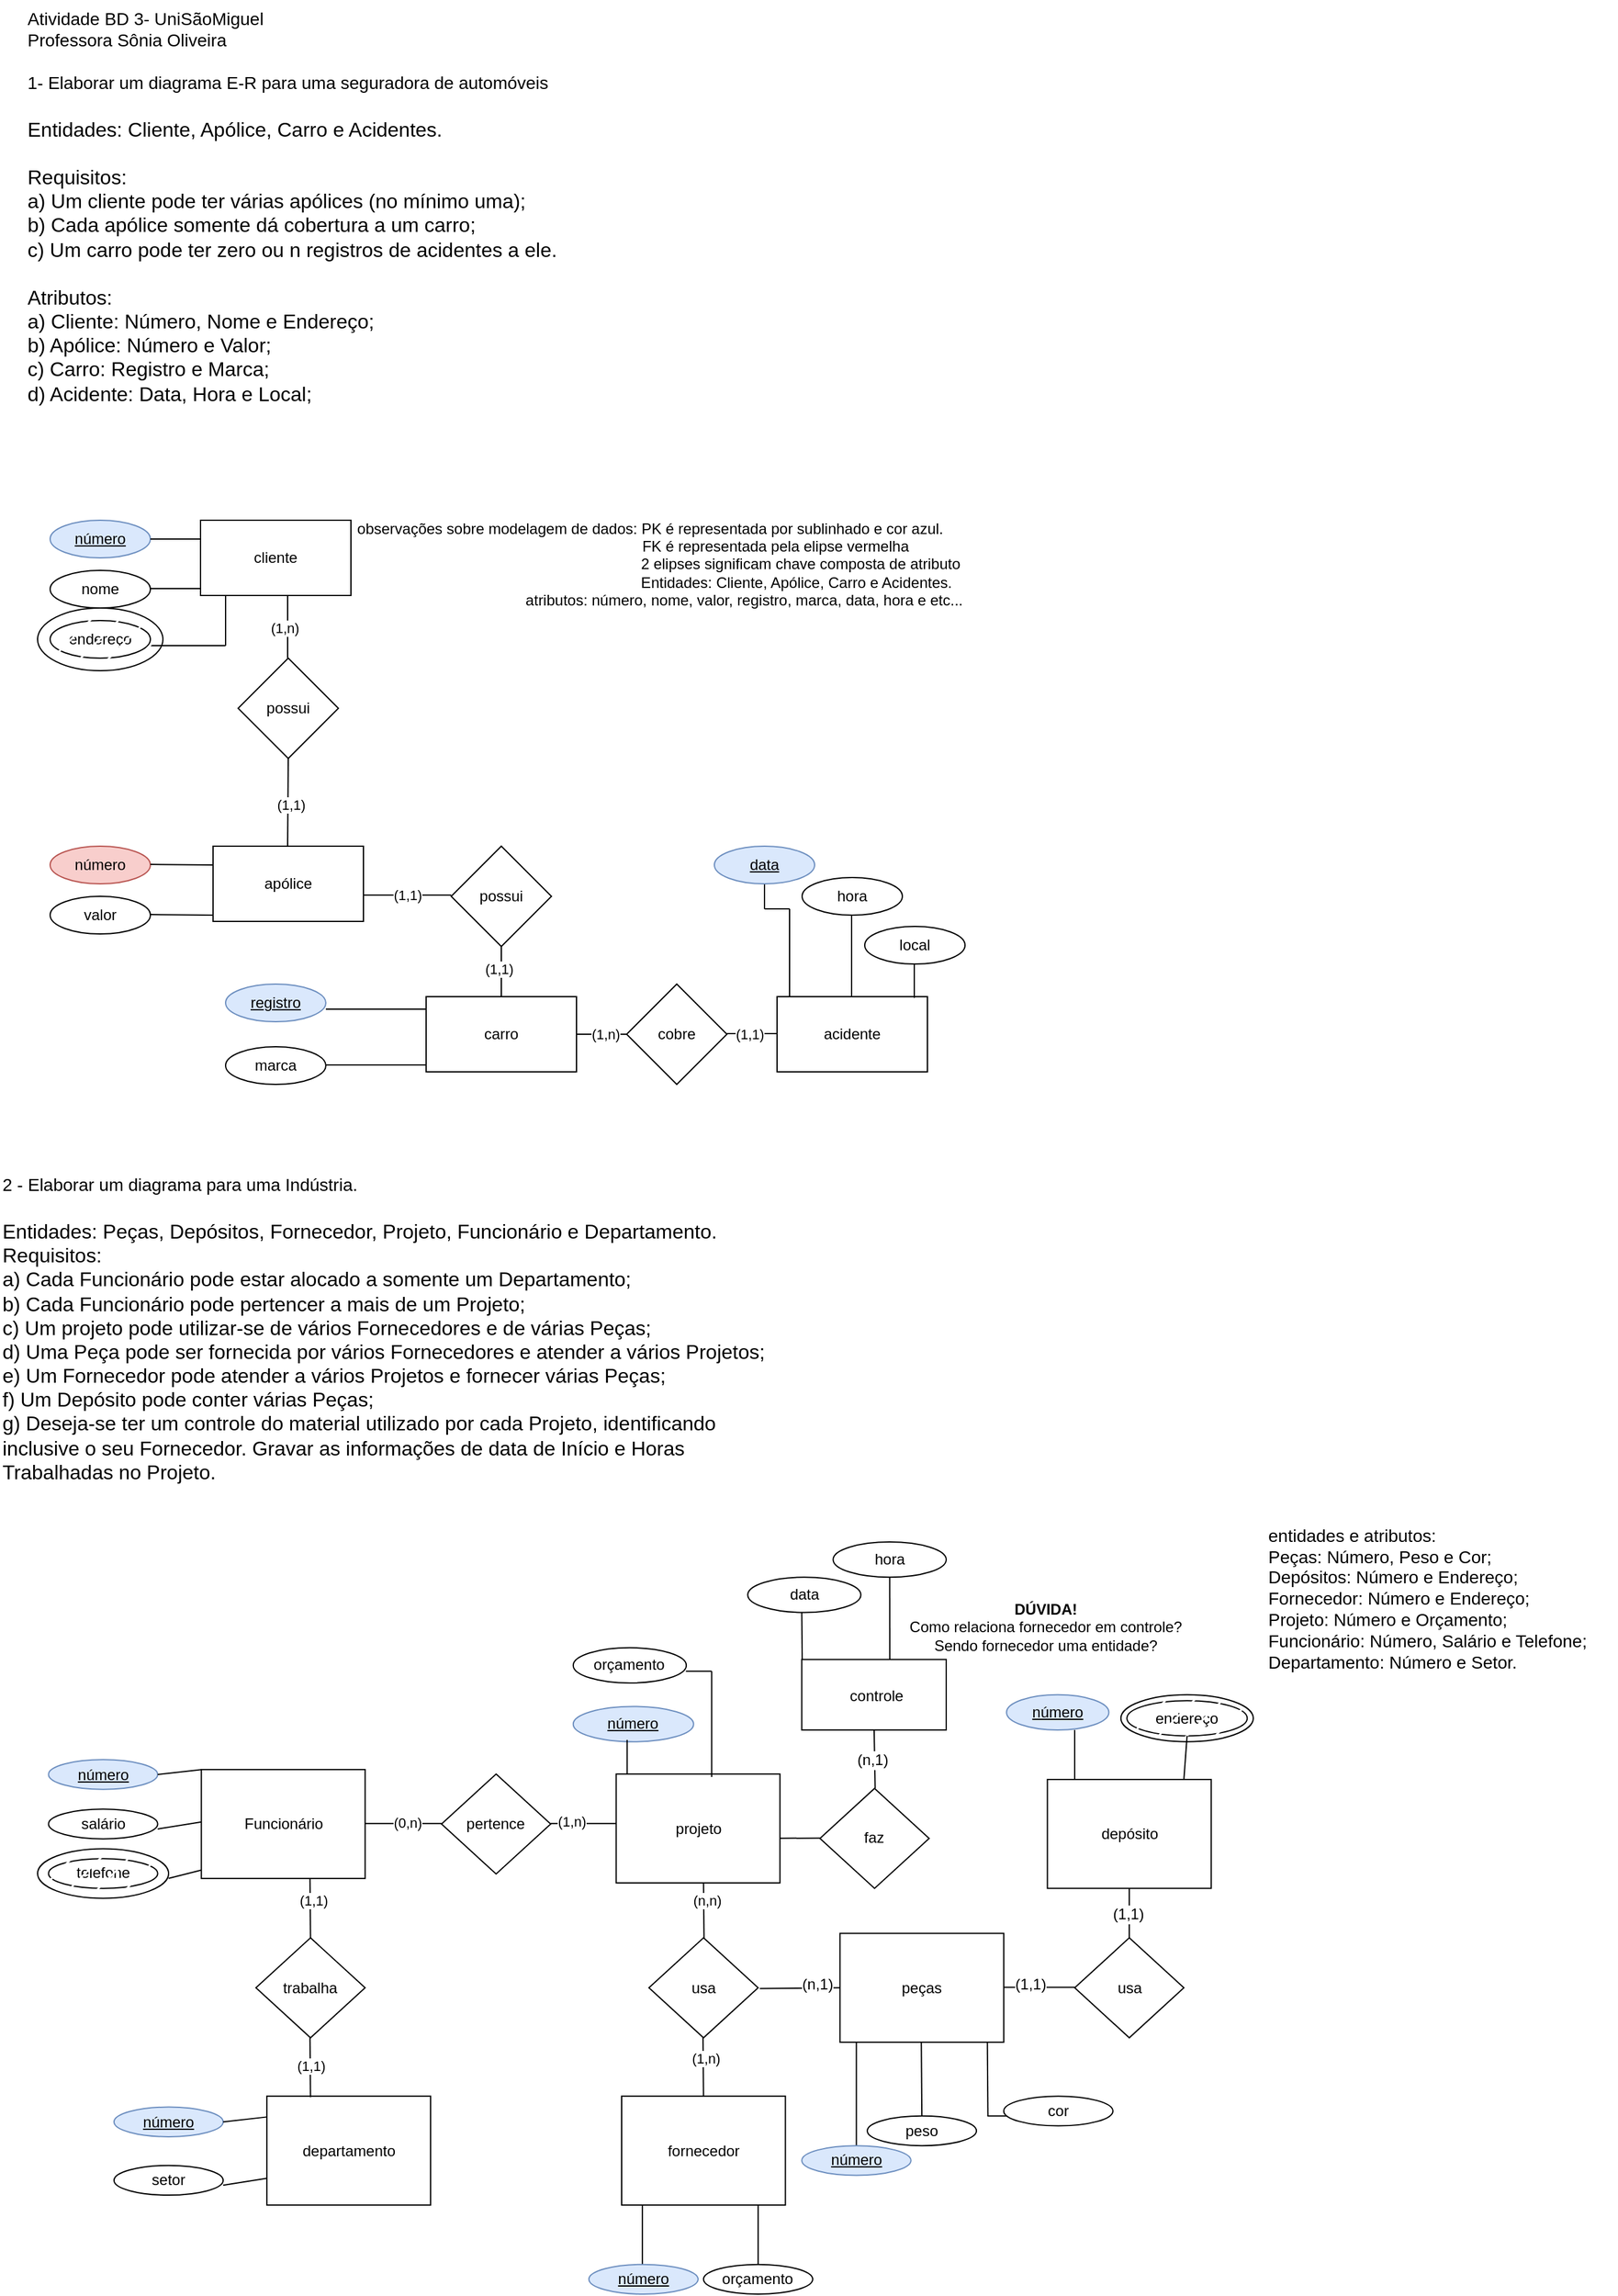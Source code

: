 <mxfile version="21.6.8" type="github">
  <diagram name="Página-1" id="PoFF8F3EbRDm4t548dB7">
    <mxGraphModel dx="2789" dy="1753" grid="1" gridSize="10" guides="1" tooltips="1" connect="1" arrows="1" fold="1" page="1" pageScale="1" pageWidth="1169" pageHeight="827" math="0" shadow="0">
      <root>
        <mxCell id="0" />
        <mxCell id="1" parent="0" />
        <mxCell id="JeJ_NOJ5juSKPU0iS3CP-125" value="" style="group" vertex="1" connectable="0" parent="1">
          <mxGeometry x="-1100" y="-760" width="775" height="865" as="geometry" />
        </mxCell>
        <mxCell id="JeJ_NOJ5juSKPU0iS3CP-126" value="" style="group" vertex="1" connectable="0" parent="JeJ_NOJ5juSKPU0iS3CP-125">
          <mxGeometry x="10" y="365" width="765" height="500" as="geometry" />
        </mxCell>
        <mxCell id="JeJ_NOJ5juSKPU0iS3CP-127" value="" style="group" vertex="1" connectable="0" parent="JeJ_NOJ5juSKPU0iS3CP-126">
          <mxGeometry y="40" width="750" height="460" as="geometry" />
        </mxCell>
        <mxCell id="JeJ_NOJ5juSKPU0iS3CP-128" value="cliente&lt;br&gt;" style="rounded=0;whiteSpace=wrap;html=1;" vertex="1" parent="JeJ_NOJ5juSKPU0iS3CP-127">
          <mxGeometry x="130" y="10" width="120" height="60" as="geometry" />
        </mxCell>
        <mxCell id="JeJ_NOJ5juSKPU0iS3CP-129" value="&lt;u&gt;número&lt;/u&gt;" style="ellipse;whiteSpace=wrap;html=1;fillColor=#dae8fc;strokeColor=#6c8ebf;" vertex="1" parent="JeJ_NOJ5juSKPU0iS3CP-127">
          <mxGeometry x="10" y="10" width="80" height="30" as="geometry" />
        </mxCell>
        <mxCell id="JeJ_NOJ5juSKPU0iS3CP-130" value="" style="endArrow=none;html=1;rounded=0;entryX=0;entryY=0.25;entryDx=0;entryDy=0;" edge="1" parent="JeJ_NOJ5juSKPU0iS3CP-127" target="JeJ_NOJ5juSKPU0iS3CP-128">
          <mxGeometry width="50" height="50" relative="1" as="geometry">
            <mxPoint x="100" y="25" as="sourcePoint" />
            <mxPoint x="140" y="24.5" as="targetPoint" />
            <Array as="points">
              <mxPoint x="90" y="25" />
              <mxPoint x="100" y="25" />
            </Array>
          </mxGeometry>
        </mxCell>
        <mxCell id="JeJ_NOJ5juSKPU0iS3CP-131" value="nome" style="ellipse;whiteSpace=wrap;html=1;" vertex="1" parent="JeJ_NOJ5juSKPU0iS3CP-127">
          <mxGeometry x="10" y="50" width="80" height="30" as="geometry" />
        </mxCell>
        <mxCell id="JeJ_NOJ5juSKPU0iS3CP-132" value="" style="endArrow=none;html=1;rounded=0;entryX=0;entryY=0.25;entryDx=0;entryDy=0;" edge="1" parent="JeJ_NOJ5juSKPU0iS3CP-127">
          <mxGeometry width="50" height="50" relative="1" as="geometry">
            <mxPoint x="100" y="64.5" as="sourcePoint" />
            <mxPoint x="130" y="64.5" as="targetPoint" />
            <Array as="points">
              <mxPoint x="90" y="64.5" />
              <mxPoint x="100" y="64.5" />
            </Array>
          </mxGeometry>
        </mxCell>
        <mxCell id="JeJ_NOJ5juSKPU0iS3CP-133" value="endereço" style="ellipse;whiteSpace=wrap;html=1;" vertex="1" parent="JeJ_NOJ5juSKPU0iS3CP-127">
          <mxGeometry x="10" y="90" width="80" height="30" as="geometry" />
        </mxCell>
        <mxCell id="JeJ_NOJ5juSKPU0iS3CP-134" value="" style="endArrow=none;html=1;rounded=0;" edge="1" parent="JeJ_NOJ5juSKPU0iS3CP-127">
          <mxGeometry width="50" height="50" relative="1" as="geometry">
            <mxPoint x="90" y="110" as="sourcePoint" />
            <mxPoint x="150" y="110" as="targetPoint" />
          </mxGeometry>
        </mxCell>
        <mxCell id="JeJ_NOJ5juSKPU0iS3CP-135" value="" style="endArrow=none;html=1;rounded=0;" edge="1" parent="JeJ_NOJ5juSKPU0iS3CP-127">
          <mxGeometry width="50" height="50" relative="1" as="geometry">
            <mxPoint x="150" y="110" as="sourcePoint" />
            <mxPoint x="150" y="70" as="targetPoint" />
          </mxGeometry>
        </mxCell>
        <mxCell id="JeJ_NOJ5juSKPU0iS3CP-136" value="" style="ellipse;whiteSpace=wrap;html=1;fillStyle=hatch;" vertex="1" parent="JeJ_NOJ5juSKPU0iS3CP-127">
          <mxGeometry y="80" width="100" height="50" as="geometry" />
        </mxCell>
        <mxCell id="JeJ_NOJ5juSKPU0iS3CP-137" value="possui" style="rhombus;whiteSpace=wrap;html=1;" vertex="1" parent="JeJ_NOJ5juSKPU0iS3CP-127">
          <mxGeometry x="160" y="120" width="80" height="80" as="geometry" />
        </mxCell>
        <mxCell id="JeJ_NOJ5juSKPU0iS3CP-138" value="" style="endArrow=none;html=1;rounded=0;" edge="1" parent="JeJ_NOJ5juSKPU0iS3CP-127">
          <mxGeometry width="50" height="50" relative="1" as="geometry">
            <mxPoint x="199.5" y="120" as="sourcePoint" />
            <mxPoint x="199.5" y="70" as="targetPoint" />
          </mxGeometry>
        </mxCell>
        <mxCell id="JeJ_NOJ5juSKPU0iS3CP-139" value="(1,n)" style="edgeLabel;html=1;align=center;verticalAlign=middle;resizable=0;points=[];" connectable="0" vertex="1" parent="JeJ_NOJ5juSKPU0iS3CP-138">
          <mxGeometry x="-0.03" y="3" relative="1" as="geometry">
            <mxPoint as="offset" />
          </mxGeometry>
        </mxCell>
        <mxCell id="JeJ_NOJ5juSKPU0iS3CP-140" value="apólice" style="rounded=0;whiteSpace=wrap;html=1;" vertex="1" parent="JeJ_NOJ5juSKPU0iS3CP-127">
          <mxGeometry x="140" y="270" width="120" height="60" as="geometry" />
        </mxCell>
        <mxCell id="JeJ_NOJ5juSKPU0iS3CP-141" value="" style="endArrow=none;html=1;rounded=0;entryX=0.5;entryY=1;entryDx=0;entryDy=0;" edge="1" parent="JeJ_NOJ5juSKPU0iS3CP-127" target="JeJ_NOJ5juSKPU0iS3CP-137">
          <mxGeometry width="50" height="50" relative="1" as="geometry">
            <mxPoint x="199.5" y="270" as="sourcePoint" />
            <mxPoint x="200" y="220" as="targetPoint" />
          </mxGeometry>
        </mxCell>
        <mxCell id="JeJ_NOJ5juSKPU0iS3CP-142" value="(1,1)" style="edgeLabel;html=1;align=center;verticalAlign=middle;resizable=0;points=[];" connectable="0" vertex="1" parent="JeJ_NOJ5juSKPU0iS3CP-141">
          <mxGeometry x="-0.05" y="-2" relative="1" as="geometry">
            <mxPoint as="offset" />
          </mxGeometry>
        </mxCell>
        <mxCell id="JeJ_NOJ5juSKPU0iS3CP-143" value="número" style="ellipse;whiteSpace=wrap;html=1;fillColor=#f8cecc;strokeColor=#b85450;" vertex="1" parent="JeJ_NOJ5juSKPU0iS3CP-127">
          <mxGeometry x="10" y="270" width="80" height="30" as="geometry" />
        </mxCell>
        <mxCell id="JeJ_NOJ5juSKPU0iS3CP-144" value="" style="endArrow=none;html=1;rounded=0;entryX=0;entryY=0.25;entryDx=0;entryDy=0;" edge="1" parent="JeJ_NOJ5juSKPU0iS3CP-127" target="JeJ_NOJ5juSKPU0iS3CP-140">
          <mxGeometry width="50" height="50" relative="1" as="geometry">
            <mxPoint x="90" y="284.5" as="sourcePoint" />
            <mxPoint x="150" y="284.5" as="targetPoint" />
          </mxGeometry>
        </mxCell>
        <mxCell id="JeJ_NOJ5juSKPU0iS3CP-145" value="valor" style="ellipse;whiteSpace=wrap;html=1;" vertex="1" parent="JeJ_NOJ5juSKPU0iS3CP-127">
          <mxGeometry x="10" y="310" width="80" height="30" as="geometry" />
        </mxCell>
        <mxCell id="JeJ_NOJ5juSKPU0iS3CP-146" value="" style="endArrow=none;html=1;rounded=0;entryX=0;entryY=0.25;entryDx=0;entryDy=0;" edge="1" parent="JeJ_NOJ5juSKPU0iS3CP-127">
          <mxGeometry width="50" height="50" relative="1" as="geometry">
            <mxPoint x="90" y="324.5" as="sourcePoint" />
            <mxPoint x="140" y="325" as="targetPoint" />
          </mxGeometry>
        </mxCell>
        <mxCell id="JeJ_NOJ5juSKPU0iS3CP-147" value="possui" style="rhombus;whiteSpace=wrap;html=1;" vertex="1" parent="JeJ_NOJ5juSKPU0iS3CP-127">
          <mxGeometry x="330" y="270" width="80" height="80" as="geometry" />
        </mxCell>
        <mxCell id="JeJ_NOJ5juSKPU0iS3CP-148" value="(1,1)" style="endArrow=none;html=1;rounded=0;" edge="1" parent="JeJ_NOJ5juSKPU0iS3CP-127">
          <mxGeometry width="50" height="50" relative="1" as="geometry">
            <mxPoint x="260" y="309" as="sourcePoint" />
            <mxPoint x="330" y="309" as="targetPoint" />
          </mxGeometry>
        </mxCell>
        <mxCell id="JeJ_NOJ5juSKPU0iS3CP-149" value="" style="endArrow=none;html=1;rounded=0;" edge="1" parent="JeJ_NOJ5juSKPU0iS3CP-127">
          <mxGeometry width="50" height="50" relative="1" as="geometry">
            <mxPoint x="370" y="390" as="sourcePoint" />
            <mxPoint x="370" y="350" as="targetPoint" />
          </mxGeometry>
        </mxCell>
        <mxCell id="JeJ_NOJ5juSKPU0iS3CP-150" value="(1,1)" style="edgeLabel;html=1;align=center;verticalAlign=middle;resizable=0;points=[];" connectable="0" vertex="1" parent="JeJ_NOJ5juSKPU0iS3CP-149">
          <mxGeometry x="0.112" y="2" relative="1" as="geometry">
            <mxPoint as="offset" />
          </mxGeometry>
        </mxCell>
        <mxCell id="JeJ_NOJ5juSKPU0iS3CP-151" value="carro" style="rounded=0;whiteSpace=wrap;html=1;" vertex="1" parent="JeJ_NOJ5juSKPU0iS3CP-127">
          <mxGeometry x="310" y="390" width="120" height="60" as="geometry" />
        </mxCell>
        <mxCell id="JeJ_NOJ5juSKPU0iS3CP-152" value="" style="endArrow=none;html=1;rounded=0;" edge="1" parent="JeJ_NOJ5juSKPU0iS3CP-127">
          <mxGeometry width="50" height="50" relative="1" as="geometry">
            <mxPoint x="310" y="400" as="sourcePoint" />
            <mxPoint x="230" y="400" as="targetPoint" />
          </mxGeometry>
        </mxCell>
        <mxCell id="JeJ_NOJ5juSKPU0iS3CP-153" value="&lt;u&gt;registro&lt;/u&gt;" style="ellipse;whiteSpace=wrap;html=1;fillColor=#dae8fc;strokeColor=#6c8ebf;" vertex="1" parent="JeJ_NOJ5juSKPU0iS3CP-127">
          <mxGeometry x="150" y="380" width="80" height="30" as="geometry" />
        </mxCell>
        <mxCell id="JeJ_NOJ5juSKPU0iS3CP-154" value="marca" style="ellipse;whiteSpace=wrap;html=1;" vertex="1" parent="JeJ_NOJ5juSKPU0iS3CP-127">
          <mxGeometry x="150" y="430" width="80" height="30" as="geometry" />
        </mxCell>
        <mxCell id="JeJ_NOJ5juSKPU0iS3CP-155" value="" style="endArrow=none;html=1;rounded=0;" edge="1" parent="JeJ_NOJ5juSKPU0iS3CP-127">
          <mxGeometry width="50" height="50" relative="1" as="geometry">
            <mxPoint x="310" y="444.5" as="sourcePoint" />
            <mxPoint x="230" y="444.5" as="targetPoint" />
          </mxGeometry>
        </mxCell>
        <mxCell id="JeJ_NOJ5juSKPU0iS3CP-156" value="cobre" style="rhombus;whiteSpace=wrap;html=1;" vertex="1" parent="JeJ_NOJ5juSKPU0iS3CP-127">
          <mxGeometry x="470" y="380" width="80" height="80" as="geometry" />
        </mxCell>
        <mxCell id="JeJ_NOJ5juSKPU0iS3CP-157" value="" style="endArrow=none;html=1;rounded=0;exitX=1;exitY=0.5;exitDx=0;exitDy=0;" edge="1" parent="JeJ_NOJ5juSKPU0iS3CP-127" source="JeJ_NOJ5juSKPU0iS3CP-151">
          <mxGeometry width="50" height="50" relative="1" as="geometry">
            <mxPoint x="460" y="440" as="sourcePoint" />
            <mxPoint x="470" y="420" as="targetPoint" />
          </mxGeometry>
        </mxCell>
        <mxCell id="JeJ_NOJ5juSKPU0iS3CP-158" value="(1,n)" style="edgeLabel;html=1;align=center;verticalAlign=middle;resizable=0;points=[];" connectable="0" vertex="1" parent="JeJ_NOJ5juSKPU0iS3CP-157">
          <mxGeometry x="0.113" relative="1" as="geometry">
            <mxPoint as="offset" />
          </mxGeometry>
        </mxCell>
        <mxCell id="JeJ_NOJ5juSKPU0iS3CP-159" value="acidente" style="rounded=0;whiteSpace=wrap;html=1;" vertex="1" parent="JeJ_NOJ5juSKPU0iS3CP-127">
          <mxGeometry x="590" y="390" width="120" height="60" as="geometry" />
        </mxCell>
        <mxCell id="JeJ_NOJ5juSKPU0iS3CP-160" value="" style="endArrow=none;html=1;rounded=0;exitX=1;exitY=0.5;exitDx=0;exitDy=0;" edge="1" parent="JeJ_NOJ5juSKPU0iS3CP-127">
          <mxGeometry width="50" height="50" relative="1" as="geometry">
            <mxPoint x="550" y="419.5" as="sourcePoint" />
            <mxPoint x="590" y="419.5" as="targetPoint" />
          </mxGeometry>
        </mxCell>
        <mxCell id="JeJ_NOJ5juSKPU0iS3CP-161" value="(1,1)" style="edgeLabel;html=1;align=center;verticalAlign=middle;resizable=0;points=[];" connectable="0" vertex="1" parent="JeJ_NOJ5juSKPU0iS3CP-160">
          <mxGeometry x="-0.137" relative="1" as="geometry">
            <mxPoint as="offset" />
          </mxGeometry>
        </mxCell>
        <mxCell id="JeJ_NOJ5juSKPU0iS3CP-162" value="" style="endArrow=none;html=1;rounded=0;exitX=1;exitY=0.5;exitDx=0;exitDy=0;" edge="1" parent="JeJ_NOJ5juSKPU0iS3CP-127">
          <mxGeometry width="50" height="50" relative="1" as="geometry">
            <mxPoint x="600" y="390" as="sourcePoint" />
            <mxPoint x="600" y="320" as="targetPoint" />
          </mxGeometry>
        </mxCell>
        <mxCell id="JeJ_NOJ5juSKPU0iS3CP-163" value="" style="endArrow=none;html=1;rounded=0;exitX=1;exitY=0.5;exitDx=0;exitDy=0;" edge="1" parent="JeJ_NOJ5juSKPU0iS3CP-127">
          <mxGeometry width="50" height="50" relative="1" as="geometry">
            <mxPoint x="600" y="320" as="sourcePoint" />
            <mxPoint x="580" y="320" as="targetPoint" />
          </mxGeometry>
        </mxCell>
        <mxCell id="JeJ_NOJ5juSKPU0iS3CP-164" value="" style="endArrow=none;html=1;rounded=0;exitX=1;exitY=0.5;exitDx=0;exitDy=0;" edge="1" parent="JeJ_NOJ5juSKPU0iS3CP-127">
          <mxGeometry width="50" height="50" relative="1" as="geometry">
            <mxPoint x="580" y="320" as="sourcePoint" />
            <mxPoint x="580" y="300" as="targetPoint" />
          </mxGeometry>
        </mxCell>
        <mxCell id="JeJ_NOJ5juSKPU0iS3CP-165" value="&lt;u&gt;data&lt;/u&gt;" style="ellipse;whiteSpace=wrap;html=1;fillColor=#dae8fc;strokeColor=#6c8ebf;" vertex="1" parent="JeJ_NOJ5juSKPU0iS3CP-127">
          <mxGeometry x="540" y="270" width="80" height="30" as="geometry" />
        </mxCell>
        <mxCell id="JeJ_NOJ5juSKPU0iS3CP-166" value="" style="endArrow=none;html=1;rounded=0;exitX=1;exitY=0.5;exitDx=0;exitDy=0;" edge="1" parent="JeJ_NOJ5juSKPU0iS3CP-127">
          <mxGeometry width="50" height="50" relative="1" as="geometry">
            <mxPoint x="649.5" y="390" as="sourcePoint" />
            <mxPoint x="649.5" y="320" as="targetPoint" />
          </mxGeometry>
        </mxCell>
        <mxCell id="JeJ_NOJ5juSKPU0iS3CP-167" value="hora&lt;br&gt;" style="ellipse;whiteSpace=wrap;html=1;" vertex="1" parent="JeJ_NOJ5juSKPU0iS3CP-127">
          <mxGeometry x="610" y="295" width="80" height="30" as="geometry" />
        </mxCell>
        <mxCell id="JeJ_NOJ5juSKPU0iS3CP-168" value="" style="endArrow=none;html=1;rounded=0;" edge="1" parent="JeJ_NOJ5juSKPU0iS3CP-127">
          <mxGeometry width="50" height="50" relative="1" as="geometry">
            <mxPoint x="699.5" y="391" as="sourcePoint" />
            <mxPoint x="699.5" y="364" as="targetPoint" />
          </mxGeometry>
        </mxCell>
        <mxCell id="JeJ_NOJ5juSKPU0iS3CP-169" value="local&lt;br&gt;" style="ellipse;whiteSpace=wrap;html=1;" vertex="1" parent="JeJ_NOJ5juSKPU0iS3CP-127">
          <mxGeometry x="660" y="334" width="80" height="30" as="geometry" />
        </mxCell>
        <mxCell id="JeJ_NOJ5juSKPU0iS3CP-170" value="observações sobre modelagem de dados: PK é representada por sublinhado e cor azul.&amp;nbsp;&lt;br&gt;&amp;nbsp; &amp;nbsp; &amp;nbsp; &amp;nbsp; &amp;nbsp; &amp;nbsp; &amp;nbsp; &amp;nbsp; &amp;nbsp; &amp;nbsp; &amp;nbsp; &amp;nbsp; &amp;nbsp; &amp;nbsp; &amp;nbsp; &amp;nbsp; &amp;nbsp; &amp;nbsp; &amp;nbsp; &amp;nbsp; &amp;nbsp; &amp;nbsp; &amp;nbsp; &amp;nbsp; &amp;nbsp; &amp;nbsp; &amp;nbsp; &amp;nbsp; &amp;nbsp; &amp;nbsp;FK é representada pela elipse vermelha&lt;br&gt;&amp;nbsp; &amp;nbsp; &amp;nbsp; &amp;nbsp; &amp;nbsp; &amp;nbsp; &amp;nbsp; &amp;nbsp; &amp;nbsp; &amp;nbsp; &amp;nbsp; &amp;nbsp; &amp;nbsp; &amp;nbsp; &amp;nbsp; &amp;nbsp; &amp;nbsp; &amp;nbsp; &amp;nbsp; &amp;nbsp; &amp;nbsp; &amp;nbsp; &amp;nbsp; &amp;nbsp; &amp;nbsp; &amp;nbsp; &amp;nbsp; &amp;nbsp; &amp;nbsp; &amp;nbsp; &amp;nbsp; &amp;nbsp; &amp;nbsp; &amp;nbsp; &amp;nbsp; &amp;nbsp;2 elipses significam chave composta de atributo&lt;br&gt;&amp;nbsp; &amp;nbsp; &amp;nbsp; &amp;nbsp; &amp;nbsp; &amp;nbsp; &amp;nbsp; &amp;nbsp; &amp;nbsp; &amp;nbsp; &amp;nbsp; &amp;nbsp; &amp;nbsp; &amp;nbsp; &amp;nbsp; &amp;nbsp; &amp;nbsp; &amp;nbsp; &amp;nbsp; &amp;nbsp; &amp;nbsp; &amp;nbsp; &amp;nbsp; &amp;nbsp; &amp;nbsp; &amp;nbsp; &amp;nbsp; &amp;nbsp; &amp;nbsp; &amp;nbsp; &amp;nbsp; &amp;nbsp; &amp;nbsp; &amp;nbsp; &amp;nbsp;Entidades: Cliente, Apólice, Carro e Acidentes.&lt;br&gt;&amp;nbsp; &amp;nbsp; &amp;nbsp; &amp;nbsp; &amp;nbsp; &amp;nbsp; &amp;nbsp; &amp;nbsp; &amp;nbsp; &amp;nbsp; &amp;nbsp; &amp;nbsp; &amp;nbsp; &amp;nbsp; &amp;nbsp; &amp;nbsp; &amp;nbsp; &amp;nbsp; &amp;nbsp; &amp;nbsp; &amp;nbsp; &amp;nbsp; atributos: número, nome, valor, registro, marca, data, hora e etc..." style="text;html=1;align=center;verticalAlign=middle;resizable=0;points=[];autosize=1;strokeColor=none;fillColor=none;" vertex="1" parent="JeJ_NOJ5juSKPU0iS3CP-127">
          <mxGeometry x="230" width="520" height="90" as="geometry" />
        </mxCell>
        <mxCell id="JeJ_NOJ5juSKPU0iS3CP-171" value="&lt;div&gt;&lt;font style=&quot;font-size: 14px;&quot;&gt;Atividade BD 3- UniSãoMiguel&amp;nbsp;&lt;br&gt;Professora Sônia Oliveira&lt;br&gt;&lt;br&gt;1- Elaborar um diagrama E-R para uma seguradora de automóveis&lt;/font&gt;&lt;/div&gt;&lt;div&gt;&lt;font size=&quot;3&quot;&gt;&lt;br&gt;&lt;/font&gt;&lt;/div&gt;&lt;div&gt;&lt;font size=&quot;3&quot;&gt;Entidades: Cliente, Apólice, Carro e Acidentes.&lt;/font&gt;&lt;/div&gt;&lt;div&gt;&lt;font size=&quot;3&quot;&gt;&lt;br&gt;&lt;/font&gt;&lt;/div&gt;&lt;div&gt;&lt;font size=&quot;3&quot;&gt;Requisitos:&lt;/font&gt;&lt;/div&gt;&lt;div&gt;&lt;font size=&quot;3&quot;&gt;a) Um cliente pode ter várias apólices (no mínimo uma);&lt;/font&gt;&lt;/div&gt;&lt;div&gt;&lt;font size=&quot;3&quot;&gt;b) Cada apólice somente dá cobertura a um carro;&lt;/font&gt;&lt;/div&gt;&lt;div&gt;&lt;font size=&quot;3&quot;&gt;c) Um carro pode ter zero ou n registros de acidentes a ele.&lt;/font&gt;&lt;/div&gt;&lt;div&gt;&lt;font size=&quot;3&quot;&gt;&lt;br&gt;&lt;/font&gt;&lt;/div&gt;&lt;div&gt;&lt;font size=&quot;3&quot;&gt;Atributos:&lt;/font&gt;&lt;/div&gt;&lt;div&gt;&lt;font size=&quot;3&quot;&gt;a) Cliente: Número, Nome e Endereço;&lt;/font&gt;&lt;/div&gt;&lt;div&gt;&lt;font size=&quot;3&quot;&gt;b) Apólice: Número e Valor;&lt;/font&gt;&lt;/div&gt;&lt;div&gt;&lt;font size=&quot;3&quot;&gt;c) Carro: Registro e Marca;&lt;/font&gt;&lt;/div&gt;&lt;div&gt;&lt;font size=&quot;3&quot;&gt;d) Acidente: Data, Hora e Local;&lt;/font&gt;&lt;/div&gt;" style="text;html=1;align=left;verticalAlign=middle;resizable=0;points=[];autosize=1;strokeColor=none;fillColor=none;" vertex="1" parent="JeJ_NOJ5juSKPU0iS3CP-125">
          <mxGeometry width="450" height="330" as="geometry" />
        </mxCell>
        <mxCell id="JeJ_NOJ5juSKPU0iS3CP-294" value="" style="group" vertex="1" connectable="0" parent="1">
          <mxGeometry x="-1120" y="170" width="1290" height="900" as="geometry" />
        </mxCell>
        <mxCell id="JeJ_NOJ5juSKPU0iS3CP-295" value="&lt;font style=&quot;font-size: 14px;&quot;&gt;entidades e atributos:&amp;nbsp;&lt;br&gt;Peças: Número, Peso e Cor; &lt;br&gt;Depósitos: Número e Endereço;&lt;br&gt;Fornecedor: Número e Endereço;&lt;br&gt;Projeto: Número e Orçamento;&lt;br&gt;Funcionário:&amp;nbsp;Número, Salário e Telefone;&lt;br&gt;Departamento: Número e Setor.&amp;nbsp;&lt;/font&gt;" style="text;html=1;align=left;verticalAlign=middle;resizable=0;points=[];autosize=1;strokeColor=none;fillColor=none;" vertex="1" parent="JeJ_NOJ5juSKPU0iS3CP-294">
          <mxGeometry x="1010" y="280" width="280" height="130" as="geometry" />
        </mxCell>
        <mxCell id="JeJ_NOJ5juSKPU0iS3CP-296" value="" style="group" connectable="0" vertex="1" parent="JeJ_NOJ5juSKPU0iS3CP-294">
          <mxGeometry x="30" y="300" width="970" height="600" as="geometry" />
        </mxCell>
        <mxCell id="JeJ_NOJ5juSKPU0iS3CP-297" value="&lt;u&gt;número&lt;/u&gt;" style="ellipse;whiteSpace=wrap;html=1;fillColor=#dae8fc;strokeColor=#6c8ebf;" vertex="1" parent="JeJ_NOJ5juSKPU0iS3CP-296">
          <mxGeometry x="427.376" y="131.25" width="96.04" height="28.125" as="geometry" />
        </mxCell>
        <mxCell id="JeJ_NOJ5juSKPU0iS3CP-298" value="orçamento" style="ellipse;whiteSpace=wrap;html=1;" vertex="1" parent="JeJ_NOJ5juSKPU0iS3CP-296">
          <mxGeometry x="427.376" y="84.375" width="90.229" height="28.125" as="geometry" />
        </mxCell>
        <mxCell id="JeJ_NOJ5juSKPU0iS3CP-299" value="&lt;u&gt;número&lt;/u&gt;" style="ellipse;whiteSpace=wrap;html=1;fillColor=#dae8fc;strokeColor=#6c8ebf;" vertex="1" parent="JeJ_NOJ5juSKPU0iS3CP-296">
          <mxGeometry x="773.119" y="121.875" width="81.634" height="28.125" as="geometry" />
        </mxCell>
        <mxCell id="JeJ_NOJ5juSKPU0iS3CP-300" value="endereço" style="ellipse;whiteSpace=wrap;html=1;" vertex="1" parent="JeJ_NOJ5juSKPU0iS3CP-296">
          <mxGeometry x="869.158" y="126.562" width="96.04" height="28.125" as="geometry" />
        </mxCell>
        <mxCell id="JeJ_NOJ5juSKPU0iS3CP-301" value="" style="ellipse;whiteSpace=wrap;html=1;fillStyle=hatch;" vertex="1" parent="JeJ_NOJ5juSKPU0iS3CP-296">
          <mxGeometry x="864.356" y="121.875" width="105.644" height="37.5" as="geometry" />
        </mxCell>
        <mxCell id="JeJ_NOJ5juSKPU0iS3CP-302" value="Funcionário" style="rounded=0;whiteSpace=wrap;html=1;" vertex="1" parent="JeJ_NOJ5juSKPU0iS3CP-296">
          <mxGeometry x="130.659" y="181.579" width="130.659" height="86.842" as="geometry" />
        </mxCell>
        <mxCell id="JeJ_NOJ5juSKPU0iS3CP-303" value="&lt;u&gt;número&lt;/u&gt;" style="ellipse;whiteSpace=wrap;html=1;fillColor=#dae8fc;strokeColor=#6c8ebf;" vertex="1" parent="JeJ_NOJ5juSKPU0iS3CP-296">
          <mxGeometry x="8.711" y="173.684" width="87.106" height="23.684" as="geometry" />
        </mxCell>
        <mxCell id="JeJ_NOJ5juSKPU0iS3CP-304" value="salário" style="ellipse;whiteSpace=wrap;html=1;" vertex="1" parent="JeJ_NOJ5juSKPU0iS3CP-296">
          <mxGeometry x="8.711" y="213.158" width="87.106" height="23.684" as="geometry" />
        </mxCell>
        <mxCell id="JeJ_NOJ5juSKPU0iS3CP-305" value="telefone" style="ellipse;whiteSpace=wrap;html=1;" vertex="1" parent="JeJ_NOJ5juSKPU0iS3CP-296">
          <mxGeometry x="8.711" y="252.632" width="87.106" height="23.684" as="geometry" />
        </mxCell>
        <mxCell id="JeJ_NOJ5juSKPU0iS3CP-306" value="" style="ellipse;whiteSpace=wrap;html=1;fillStyle=hatch;" vertex="1" parent="JeJ_NOJ5juSKPU0iS3CP-296">
          <mxGeometry y="244.737" width="104.527" height="39.474" as="geometry" />
        </mxCell>
        <mxCell id="JeJ_NOJ5juSKPU0iS3CP-307" value="" style="endArrow=none;html=1;rounded=0;entryX=0;entryY=0;entryDx=0;entryDy=0;entryPerimeter=0;" edge="1" parent="JeJ_NOJ5juSKPU0iS3CP-296" target="JeJ_NOJ5juSKPU0iS3CP-302">
          <mxGeometry width="50" height="50" relative="1" as="geometry">
            <mxPoint x="95.816" y="185.526" as="sourcePoint" />
            <mxPoint x="148.08" y="185.132" as="targetPoint" />
          </mxGeometry>
        </mxCell>
        <mxCell id="JeJ_NOJ5juSKPU0iS3CP-308" value="" style="endArrow=none;html=1;rounded=0;" edge="1" parent="JeJ_NOJ5juSKPU0iS3CP-296">
          <mxGeometry width="50" height="50" relative="1" as="geometry">
            <mxPoint x="95.816" y="228.947" as="sourcePoint" />
            <mxPoint x="130.659" y="223.421" as="targetPoint" />
          </mxGeometry>
        </mxCell>
        <mxCell id="JeJ_NOJ5juSKPU0iS3CP-309" value="" style="endArrow=none;html=1;rounded=0;" edge="1" parent="JeJ_NOJ5juSKPU0iS3CP-296">
          <mxGeometry width="50" height="50" relative="1" as="geometry">
            <mxPoint x="104.527" y="268.421" as="sourcePoint" />
            <mxPoint x="130.659" y="261.711" as="targetPoint" />
          </mxGeometry>
        </mxCell>
        <mxCell id="JeJ_NOJ5juSKPU0iS3CP-310" value="departamento" style="rounded=0;whiteSpace=wrap;html=1;" vertex="1" parent="JeJ_NOJ5juSKPU0iS3CP-296">
          <mxGeometry x="182.922" y="442.105" width="130.659" height="86.842" as="geometry" />
        </mxCell>
        <mxCell id="JeJ_NOJ5juSKPU0iS3CP-311" value="&lt;u&gt;número&lt;/u&gt;" style="ellipse;whiteSpace=wrap;html=1;fillColor=#dae8fc;strokeColor=#6c8ebf;" vertex="1" parent="JeJ_NOJ5juSKPU0iS3CP-296">
          <mxGeometry x="60.974" y="450.789" width="87.106" height="23.684" as="geometry" />
        </mxCell>
        <mxCell id="JeJ_NOJ5juSKPU0iS3CP-312" value="" style="endArrow=none;html=1;rounded=0;entryX=0;entryY=0;entryDx=0;entryDy=0;entryPerimeter=0;" edge="1" parent="JeJ_NOJ5juSKPU0iS3CP-296">
          <mxGeometry width="50" height="50" relative="1" as="geometry">
            <mxPoint x="148.08" y="462.632" as="sourcePoint" />
            <mxPoint x="182.922" y="458.684" as="targetPoint" />
          </mxGeometry>
        </mxCell>
        <mxCell id="JeJ_NOJ5juSKPU0iS3CP-313" value="setor" style="ellipse;whiteSpace=wrap;html=1;" vertex="1" parent="JeJ_NOJ5juSKPU0iS3CP-296">
          <mxGeometry x="60.974" y="497.368" width="87.106" height="23.684" as="geometry" />
        </mxCell>
        <mxCell id="JeJ_NOJ5juSKPU0iS3CP-314" value="" style="endArrow=none;html=1;rounded=0;" edge="1" parent="JeJ_NOJ5juSKPU0iS3CP-296">
          <mxGeometry width="50" height="50" relative="1" as="geometry">
            <mxPoint x="148.08" y="513.158" as="sourcePoint" />
            <mxPoint x="182.922" y="507.632" as="targetPoint" />
          </mxGeometry>
        </mxCell>
        <mxCell id="JeJ_NOJ5juSKPU0iS3CP-315" value="trabalha" style="rhombus;whiteSpace=wrap;html=1;" vertex="1" parent="JeJ_NOJ5juSKPU0iS3CP-296">
          <mxGeometry x="174.211" y="315.789" width="87.106" height="79.737" as="geometry" />
        </mxCell>
        <mxCell id="JeJ_NOJ5juSKPU0iS3CP-316" value="" style="endArrow=none;html=1;rounded=0;" edge="1" parent="JeJ_NOJ5juSKPU0iS3CP-296">
          <mxGeometry width="50" height="50" relative="1" as="geometry">
            <mxPoint x="217.764" y="315.789" as="sourcePoint" />
            <mxPoint x="217.329" y="268.421" as="targetPoint" />
          </mxGeometry>
        </mxCell>
        <mxCell id="JeJ_NOJ5juSKPU0iS3CP-317" value="(1,1)" style="edgeLabel;html=1;align=center;verticalAlign=middle;resizable=0;points=[];" connectable="0" vertex="1" parent="JeJ_NOJ5juSKPU0iS3CP-316">
          <mxGeometry x="0.282" y="-2" relative="1" as="geometry">
            <mxPoint as="offset" />
          </mxGeometry>
        </mxCell>
        <mxCell id="JeJ_NOJ5juSKPU0iS3CP-318" value="" style="endArrow=none;html=1;rounded=0;" edge="1" parent="JeJ_NOJ5juSKPU0iS3CP-296">
          <mxGeometry width="50" height="50" relative="1" as="geometry">
            <mxPoint x="217.764" y="442.895" as="sourcePoint" />
            <mxPoint x="217.329" y="395.526" as="targetPoint" />
          </mxGeometry>
        </mxCell>
        <mxCell id="JeJ_NOJ5juSKPU0iS3CP-319" value="(1,1)" style="edgeLabel;html=1;align=center;verticalAlign=middle;resizable=0;points=[];" connectable="0" vertex="1" parent="JeJ_NOJ5juSKPU0iS3CP-318">
          <mxGeometry x="0.083" y="1" relative="1" as="geometry">
            <mxPoint x="1" as="offset" />
          </mxGeometry>
        </mxCell>
        <mxCell id="JeJ_NOJ5juSKPU0iS3CP-320" value="" style="endArrow=none;html=1;rounded=0;" edge="1" parent="JeJ_NOJ5juSKPU0iS3CP-296">
          <mxGeometry width="50" height="50" relative="1" as="geometry">
            <mxPoint x="261.317" y="224.605" as="sourcePoint" />
            <mxPoint x="322.291" y="224.605" as="targetPoint" />
          </mxGeometry>
        </mxCell>
        <mxCell id="JeJ_NOJ5juSKPU0iS3CP-321" value="(0,n)" style="edgeLabel;html=1;align=center;verticalAlign=middle;resizable=0;points=[];" connectable="0" vertex="1" parent="JeJ_NOJ5juSKPU0iS3CP-320">
          <mxGeometry x="0.1" y="1" relative="1" as="geometry">
            <mxPoint as="offset" />
          </mxGeometry>
        </mxCell>
        <mxCell id="JeJ_NOJ5juSKPU0iS3CP-322" value="pertence" style="rhombus;whiteSpace=wrap;html=1;" vertex="1" parent="JeJ_NOJ5juSKPU0iS3CP-296">
          <mxGeometry x="322.291" y="185.132" width="87.106" height="79.737" as="geometry" />
        </mxCell>
        <mxCell id="JeJ_NOJ5juSKPU0iS3CP-323" value="" style="endArrow=none;html=1;rounded=0;" edge="1" parent="JeJ_NOJ5juSKPU0iS3CP-296">
          <mxGeometry width="50" height="50" relative="1" as="geometry">
            <mxPoint x="409.397" y="224.605" as="sourcePoint" />
            <mxPoint x="470.371" y="224.605" as="targetPoint" />
          </mxGeometry>
        </mxCell>
        <mxCell id="JeJ_NOJ5juSKPU0iS3CP-324" value="(1,n)" style="edgeLabel;html=1;align=center;verticalAlign=middle;resizable=0;points=[];" connectable="0" vertex="1" parent="JeJ_NOJ5juSKPU0iS3CP-323">
          <mxGeometry x="-0.471" y="2" relative="1" as="geometry">
            <mxPoint as="offset" />
          </mxGeometry>
        </mxCell>
        <mxCell id="JeJ_NOJ5juSKPU0iS3CP-325" value="projeto" style="rounded=0;whiteSpace=wrap;html=1;" vertex="1" parent="JeJ_NOJ5juSKPU0iS3CP-296">
          <mxGeometry x="461.66" y="185.132" width="130.659" height="86.842" as="geometry" />
        </mxCell>
        <mxCell id="JeJ_NOJ5juSKPU0iS3CP-326" value="" style="endArrow=none;html=1;rounded=0;" edge="1" parent="JeJ_NOJ5juSKPU0iS3CP-296">
          <mxGeometry width="50" height="50" relative="1" as="geometry">
            <mxPoint x="470.371" y="185.132" as="sourcePoint" />
            <mxPoint x="470.371" y="157.895" as="targetPoint" />
          </mxGeometry>
        </mxCell>
        <mxCell id="JeJ_NOJ5juSKPU0iS3CP-327" value="" style="endArrow=none;html=1;rounded=0;" edge="1" parent="JeJ_NOJ5juSKPU0iS3CP-296">
          <mxGeometry width="50" height="50" relative="1" as="geometry">
            <mxPoint x="531.78" y="319.342" as="sourcePoint" />
            <mxPoint x="531.345" y="271.974" as="targetPoint" />
          </mxGeometry>
        </mxCell>
        <mxCell id="JeJ_NOJ5juSKPU0iS3CP-328" value="(n,n)" style="edgeLabel;html=1;align=center;verticalAlign=middle;resizable=0;points=[];" connectable="0" vertex="1" parent="JeJ_NOJ5juSKPU0iS3CP-327">
          <mxGeometry x="0.415" y="-2" relative="1" as="geometry">
            <mxPoint as="offset" />
          </mxGeometry>
        </mxCell>
        <mxCell id="JeJ_NOJ5juSKPU0iS3CP-329" value="usa" style="rhombus;whiteSpace=wrap;html=1;" vertex="1" parent="JeJ_NOJ5juSKPU0iS3CP-296">
          <mxGeometry x="487.792" y="315.789" width="87.106" height="79.737" as="geometry" />
        </mxCell>
        <mxCell id="JeJ_NOJ5juSKPU0iS3CP-330" value="" style="endArrow=none;html=1;rounded=0;" edge="1" parent="JeJ_NOJ5juSKPU0iS3CP-296">
          <mxGeometry width="50" height="50" relative="1" as="geometry">
            <mxPoint x="531.345" y="442.895" as="sourcePoint" />
            <mxPoint x="530.909" y="395.526" as="targetPoint" />
          </mxGeometry>
        </mxCell>
        <mxCell id="JeJ_NOJ5juSKPU0iS3CP-331" value="(1,n)" style="edgeLabel;html=1;align=center;verticalAlign=middle;resizable=0;points=[];" connectable="0" vertex="1" parent="JeJ_NOJ5juSKPU0iS3CP-330">
          <mxGeometry x="0.332" y="-2" relative="1" as="geometry">
            <mxPoint as="offset" />
          </mxGeometry>
        </mxCell>
        <mxCell id="JeJ_NOJ5juSKPU0iS3CP-332" value="fornecedor" style="rounded=0;whiteSpace=wrap;html=1;" vertex="1" parent="JeJ_NOJ5juSKPU0iS3CP-296">
          <mxGeometry x="466.015" y="442.105" width="130.659" height="86.842" as="geometry" />
        </mxCell>
        <mxCell id="JeJ_NOJ5juSKPU0iS3CP-333" value="" style="endArrow=none;html=1;rounded=0;" edge="1" parent="JeJ_NOJ5juSKPU0iS3CP-296">
          <mxGeometry width="50" height="50" relative="1" as="geometry">
            <mxPoint x="482.566" y="576.316" as="sourcePoint" />
            <mxPoint x="482.566" y="528.947" as="targetPoint" />
          </mxGeometry>
        </mxCell>
        <mxCell id="JeJ_NOJ5juSKPU0iS3CP-334" value="&lt;u&gt;número&lt;/u&gt;" style="ellipse;whiteSpace=wrap;html=1;fillColor=#dae8fc;strokeColor=#6c8ebf;" vertex="1" parent="JeJ_NOJ5juSKPU0iS3CP-296">
          <mxGeometry x="439.884" y="576.316" width="87.106" height="23.684" as="geometry" />
        </mxCell>
        <mxCell id="JeJ_NOJ5juSKPU0iS3CP-335" value="orçamento" style="ellipse;whiteSpace=wrap;html=1;" vertex="1" parent="JeJ_NOJ5juSKPU0iS3CP-296">
          <mxGeometry x="531.345" y="576.316" width="87.106" height="23.684" as="geometry" />
        </mxCell>
        <mxCell id="JeJ_NOJ5juSKPU0iS3CP-336" value="" style="endArrow=none;html=1;rounded=0;" edge="1" parent="JeJ_NOJ5juSKPU0iS3CP-296">
          <mxGeometry width="50" height="50" relative="1" as="geometry">
            <mxPoint x="574.898" y="576.316" as="sourcePoint" />
            <mxPoint x="574.898" y="528.947" as="targetPoint" />
          </mxGeometry>
        </mxCell>
        <mxCell id="JeJ_NOJ5juSKPU0iS3CP-337" value="peças" style="rounded=0;whiteSpace=wrap;html=1;" vertex="1" parent="JeJ_NOJ5juSKPU0iS3CP-296">
          <mxGeometry x="640.227" y="312.237" width="130.659" height="86.842" as="geometry" />
        </mxCell>
        <mxCell id="JeJ_NOJ5juSKPU0iS3CP-338" value="" style="endArrow=none;html=1;rounded=0;exitX=0.5;exitY=0;exitDx=0;exitDy=0;" edge="1" parent="JeJ_NOJ5juSKPU0iS3CP-296" source="JeJ_NOJ5juSKPU0iS3CP-339">
          <mxGeometry width="50" height="50" relative="1" as="geometry">
            <mxPoint x="653.293" y="445.658" as="sourcePoint" />
            <mxPoint x="653.293" y="399.079" as="targetPoint" />
          </mxGeometry>
        </mxCell>
        <mxCell id="JeJ_NOJ5juSKPU0iS3CP-339" value="&lt;u&gt;número&lt;/u&gt;" style="ellipse;whiteSpace=wrap;html=1;fillColor=#dae8fc;strokeColor=#6c8ebf;" vertex="1" parent="JeJ_NOJ5juSKPU0iS3CP-296">
          <mxGeometry x="609.74" y="481.579" width="87.106" height="23.684" as="geometry" />
        </mxCell>
        <mxCell id="JeJ_NOJ5juSKPU0iS3CP-340" value="" style="endArrow=none;html=1;rounded=0;exitX=0.5;exitY=0;exitDx=0;exitDy=0;" edge="1" parent="JeJ_NOJ5juSKPU0iS3CP-296" source="JeJ_NOJ5juSKPU0iS3CP-341">
          <mxGeometry width="50" height="50" relative="1" as="geometry">
            <mxPoint x="705.556" y="434.211" as="sourcePoint" />
            <mxPoint x="705.121" y="399.079" as="targetPoint" />
          </mxGeometry>
        </mxCell>
        <mxCell id="JeJ_NOJ5juSKPU0iS3CP-341" value="peso" style="ellipse;whiteSpace=wrap;html=1;" vertex="1" parent="JeJ_NOJ5juSKPU0iS3CP-296">
          <mxGeometry x="662.003" y="457.895" width="87.106" height="23.684" as="geometry" />
        </mxCell>
        <mxCell id="JeJ_NOJ5juSKPU0iS3CP-342" value="" style="endArrow=none;html=1;rounded=0;exitX=0.5;exitY=0;exitDx=0;exitDy=0;" edge="1" parent="JeJ_NOJ5juSKPU0iS3CP-296">
          <mxGeometry width="50" height="50" relative="1" as="geometry">
            <mxPoint x="758.255" y="457.895" as="sourcePoint" />
            <mxPoint x="757.819" y="399.079" as="targetPoint" />
          </mxGeometry>
        </mxCell>
        <mxCell id="JeJ_NOJ5juSKPU0iS3CP-343" value="" style="endArrow=none;html=1;rounded=0;" edge="1" parent="JeJ_NOJ5juSKPU0iS3CP-296">
          <mxGeometry width="50" height="50" relative="1" as="geometry">
            <mxPoint x="757.819" y="457.895" as="sourcePoint" />
            <mxPoint x="775.241" y="457.895" as="targetPoint" />
          </mxGeometry>
        </mxCell>
        <mxCell id="JeJ_NOJ5juSKPU0iS3CP-344" value="cor" style="ellipse;whiteSpace=wrap;html=1;" vertex="1" parent="JeJ_NOJ5juSKPU0iS3CP-296">
          <mxGeometry x="770.885" y="442.105" width="87.106" height="23.684" as="geometry" />
        </mxCell>
        <mxCell id="JeJ_NOJ5juSKPU0iS3CP-345" value="" style="endArrow=none;html=1;rounded=0;" edge="1" parent="JeJ_NOJ5juSKPU0iS3CP-296">
          <mxGeometry width="50" height="50" relative="1" as="geometry">
            <mxPoint x="770.885" y="355.263" as="sourcePoint" />
            <mxPoint x="827.504" y="355.263" as="targetPoint" />
          </mxGeometry>
        </mxCell>
        <mxCell id="JeJ_NOJ5juSKPU0iS3CP-346" value="(1,1)" style="edgeLabel;html=1;align=center;verticalAlign=middle;resizable=0;points=[];fontSize=12;fontFamily=Helvetica;fontColor=default;" connectable="0" vertex="1" parent="JeJ_NOJ5juSKPU0iS3CP-345">
          <mxGeometry x="-0.276" y="3" relative="1" as="geometry">
            <mxPoint as="offset" />
          </mxGeometry>
        </mxCell>
        <mxCell id="JeJ_NOJ5juSKPU0iS3CP-347" value="usa" style="rhombus;whiteSpace=wrap;html=1;" vertex="1" parent="JeJ_NOJ5juSKPU0iS3CP-296">
          <mxGeometry x="827.504" y="315.789" width="87.106" height="79.737" as="geometry" />
        </mxCell>
        <mxCell id="JeJ_NOJ5juSKPU0iS3CP-348" value="" style="endArrow=none;html=1;rounded=0;" edge="1" parent="JeJ_NOJ5juSKPU0iS3CP-296">
          <mxGeometry width="50" height="50" relative="1" as="geometry">
            <mxPoint x="871.057" y="315.789" as="sourcePoint" />
            <mxPoint x="871.057" y="276.316" as="targetPoint" />
          </mxGeometry>
        </mxCell>
        <mxCell id="JeJ_NOJ5juSKPU0iS3CP-349" value="(1,1)" style="edgeLabel;html=1;align=center;verticalAlign=middle;resizable=0;points=[];fontSize=12;fontFamily=Helvetica;fontColor=default;" connectable="0" vertex="1" parent="JeJ_NOJ5juSKPU0iS3CP-348">
          <mxGeometry x="-0.034" y="1" relative="1" as="geometry">
            <mxPoint as="offset" />
          </mxGeometry>
        </mxCell>
        <mxCell id="JeJ_NOJ5juSKPU0iS3CP-350" value="depósito" style="rounded=0;whiteSpace=wrap;html=1;" vertex="1" parent="JeJ_NOJ5juSKPU0iS3CP-296">
          <mxGeometry x="805.728" y="189.474" width="130.659" height="86.842" as="geometry" />
        </mxCell>
        <mxCell id="JeJ_NOJ5juSKPU0iS3CP-351" value="" style="endArrow=none;html=1;rounded=0;" edge="1" parent="JeJ_NOJ5juSKPU0iS3CP-296">
          <mxGeometry width="50" height="50" relative="1" as="geometry">
            <mxPoint x="827.504" y="189.474" as="sourcePoint" />
            <mxPoint x="827.504" y="150" as="targetPoint" />
          </mxGeometry>
        </mxCell>
        <mxCell id="JeJ_NOJ5juSKPU0iS3CP-352" value="" style="endArrow=none;html=1;rounded=0;entryX=0.5;entryY=1;entryDx=0;entryDy=0;" edge="1" parent="JeJ_NOJ5juSKPU0iS3CP-296" target="JeJ_NOJ5juSKPU0iS3CP-300">
          <mxGeometry width="50" height="50" relative="1" as="geometry">
            <mxPoint x="914.61" y="189.474" as="sourcePoint" />
            <mxPoint x="914.61" y="162.237" as="targetPoint" />
          </mxGeometry>
        </mxCell>
        <mxCell id="JeJ_NOJ5juSKPU0iS3CP-353" value="" style="endArrow=none;html=1;rounded=0;fontFamily=Helvetica;fontSize=12;fontColor=default;entryX=0;entryY=0.5;entryDx=0;entryDy=0;" edge="1" parent="JeJ_NOJ5juSKPU0iS3CP-296" target="JeJ_NOJ5juSKPU0iS3CP-337">
          <mxGeometry width="50" height="50" relative="1" as="geometry">
            <mxPoint x="576.238" y="356.25" as="sourcePoint" />
            <mxPoint x="633.861" y="346.875" as="targetPoint" />
          </mxGeometry>
        </mxCell>
        <mxCell id="JeJ_NOJ5juSKPU0iS3CP-354" value="(n,1)" style="edgeLabel;html=1;align=center;verticalAlign=middle;resizable=0;points=[];fontSize=12;fontFamily=Helvetica;fontColor=default;" connectable="0" vertex="1" parent="JeJ_NOJ5juSKPU0iS3CP-353">
          <mxGeometry x="0.427" y="3" relative="1" as="geometry">
            <mxPoint as="offset" />
          </mxGeometry>
        </mxCell>
        <mxCell id="JeJ_NOJ5juSKPU0iS3CP-355" value="" style="endArrow=none;html=1;rounded=0;fontFamily=Helvetica;fontSize=12;fontColor=default;" edge="1" parent="JeJ_NOJ5juSKPU0iS3CP-296">
          <mxGeometry width="50" height="50" relative="1" as="geometry">
            <mxPoint x="537.822" y="187.5" as="sourcePoint" />
            <mxPoint x="537.822" y="103.125" as="targetPoint" />
          </mxGeometry>
        </mxCell>
        <mxCell id="JeJ_NOJ5juSKPU0iS3CP-356" value="" style="endArrow=none;html=1;rounded=0;fontFamily=Helvetica;fontSize=12;fontColor=default;" edge="1" parent="JeJ_NOJ5juSKPU0iS3CP-296">
          <mxGeometry width="50" height="50" relative="1" as="geometry">
            <mxPoint x="517.269" y="103.125" as="sourcePoint" />
            <mxPoint x="537.822" y="103.125" as="targetPoint" />
          </mxGeometry>
        </mxCell>
        <mxCell id="JeJ_NOJ5juSKPU0iS3CP-357" value="" style="endArrow=none;html=1;rounded=0;fontFamily=Helvetica;fontSize=12;fontColor=default;" edge="1" parent="JeJ_NOJ5juSKPU0iS3CP-296">
          <mxGeometry width="50" height="50" relative="1" as="geometry">
            <mxPoint x="592.209" y="236.353" as="sourcePoint" />
            <mxPoint x="624.257" y="236.25" as="targetPoint" />
          </mxGeometry>
        </mxCell>
        <mxCell id="JeJ_NOJ5juSKPU0iS3CP-358" value="faz" style="rhombus;whiteSpace=wrap;html=1;" vertex="1" parent="JeJ_NOJ5juSKPU0iS3CP-296">
          <mxGeometry x="624.255" y="196.577" width="87.106" height="79.737" as="geometry" />
        </mxCell>
        <mxCell id="JeJ_NOJ5juSKPU0iS3CP-359" value="" style="rounded=0;whiteSpace=wrap;html=1;pointerEvents=0;fontFamily=Helvetica;fontSize=12;fontColor=default;fillColor=none;gradientColor=none;" vertex="1" parent="JeJ_NOJ5juSKPU0iS3CP-296">
          <mxGeometry x="609.736" y="93.75" width="115.248" height="56.25" as="geometry" />
        </mxCell>
        <mxCell id="JeJ_NOJ5juSKPU0iS3CP-360" value="" style="endArrow=none;html=1;rounded=0;fontFamily=Helvetica;fontSize=12;fontColor=default;" edge="1" parent="JeJ_NOJ5juSKPU0iS3CP-296">
          <mxGeometry width="50" height="50" relative="1" as="geometry">
            <mxPoint x="668.292" y="196.575" as="sourcePoint" />
            <mxPoint x="667.475" y="150" as="targetPoint" />
          </mxGeometry>
        </mxCell>
        <mxCell id="JeJ_NOJ5juSKPU0iS3CP-361" value="(n,1)" style="edgeLabel;html=1;align=center;verticalAlign=middle;resizable=0;points=[];fontSize=12;fontFamily=Helvetica;fontColor=default;" connectable="0" vertex="1" parent="JeJ_NOJ5juSKPU0iS3CP-360">
          <mxGeometry x="-0.026" y="2" relative="1" as="geometry">
            <mxPoint as="offset" />
          </mxGeometry>
        </mxCell>
        <mxCell id="JeJ_NOJ5juSKPU0iS3CP-362" value="controle&lt;br&gt;" style="text;html=1;align=center;verticalAlign=middle;resizable=0;points=[];autosize=1;strokeColor=none;fillColor=none;fontSize=12;fontFamily=Helvetica;fontColor=default;" vertex="1" parent="JeJ_NOJ5juSKPU0iS3CP-296">
          <mxGeometry x="634.198" y="107.812" width="70" height="30" as="geometry" />
        </mxCell>
        <mxCell id="JeJ_NOJ5juSKPU0iS3CP-363" value="" style="endArrow=none;html=1;rounded=0;fontFamily=Helvetica;fontSize=12;fontColor=default;" edge="1" parent="JeJ_NOJ5juSKPU0iS3CP-296">
          <mxGeometry width="50" height="50" relative="1" as="geometry">
            <mxPoint x="610.072" y="93.75" as="sourcePoint" />
            <mxPoint x="609.736" y="56.25" as="targetPoint" />
          </mxGeometry>
        </mxCell>
        <mxCell id="JeJ_NOJ5juSKPU0iS3CP-364" value="data" style="ellipse;whiteSpace=wrap;html=1;" vertex="1" parent="JeJ_NOJ5juSKPU0iS3CP-296">
          <mxGeometry x="566.634" y="28.125" width="90.229" height="28.125" as="geometry" />
        </mxCell>
        <mxCell id="JeJ_NOJ5juSKPU0iS3CP-365" value="" style="endArrow=none;html=1;rounded=0;fontFamily=Helvetica;fontSize=12;fontColor=default;entryX=0.5;entryY=1;entryDx=0;entryDy=0;" edge="1" parent="JeJ_NOJ5juSKPU0iS3CP-296" target="JeJ_NOJ5juSKPU0iS3CP-366">
          <mxGeometry width="50" height="50" relative="1" as="geometry">
            <mxPoint x="679.96" y="93.75" as="sourcePoint" />
            <mxPoint x="677.3" y="56.25" as="targetPoint" />
          </mxGeometry>
        </mxCell>
        <mxCell id="JeJ_NOJ5juSKPU0iS3CP-366" value="hora" style="ellipse;whiteSpace=wrap;html=1;" vertex="1" parent="JeJ_NOJ5juSKPU0iS3CP-296">
          <mxGeometry x="634.755" width="90.229" height="28.125" as="geometry" />
        </mxCell>
        <mxCell id="JeJ_NOJ5juSKPU0iS3CP-367" value="&lt;b&gt;DÚVIDA!&lt;br&gt;&lt;/b&gt;Como relaciona fornecedor em controle? &lt;br&gt;Sendo fornecedor uma entidade?" style="text;html=1;align=center;verticalAlign=middle;resizable=0;points=[];autosize=1;strokeColor=none;fillColor=none;fontSize=12;fontFamily=Helvetica;fontColor=default;" vertex="1" parent="JeJ_NOJ5juSKPU0iS3CP-296">
          <mxGeometry x="684.119" y="37.5" width="240" height="60" as="geometry" />
        </mxCell>
        <mxCell id="JeJ_NOJ5juSKPU0iS3CP-368" value="&lt;div&gt;&lt;font style=&quot;font-size: 14px;&quot;&gt;2 - Elaborar um diagrama para uma Indústria.&lt;/font&gt;&lt;/div&gt;&lt;div&gt;&lt;font size=&quot;3&quot;&gt;&lt;br&gt;&lt;/font&gt;&lt;/div&gt;&lt;div&gt;&lt;font size=&quot;3&quot;&gt;Entidades: Peças, Depósitos, Fornecedor, Projeto, Funcionário e Departamento.&lt;/font&gt;&lt;/div&gt;&lt;div&gt;&lt;font size=&quot;3&quot;&gt;Requisitos:&lt;/font&gt;&lt;/div&gt;&lt;div&gt;&lt;font size=&quot;3&quot;&gt;a) Cada Funcionário pode estar alocado a somente um Departamento;&lt;/font&gt;&lt;/div&gt;&lt;div&gt;&lt;font size=&quot;3&quot;&gt;b) Cada Funcionário pode pertencer a mais de um Projeto;&lt;/font&gt;&lt;/div&gt;&lt;div&gt;&lt;font size=&quot;3&quot;&gt;c) Um projeto pode utilizar-se de vários Fornecedores e de várias Peças;&lt;/font&gt;&lt;/div&gt;&lt;div&gt;&lt;font size=&quot;3&quot;&gt;d) Uma Peça pode ser fornecida por vários Fornecedores e atender a vários Projetos;&lt;/font&gt;&lt;/div&gt;&lt;div&gt;&lt;font size=&quot;3&quot;&gt;e) Um Fornecedor pode atender a vários Projetos e fornecer várias Peças;&lt;/font&gt;&lt;/div&gt;&lt;div&gt;&lt;font size=&quot;3&quot;&gt;f) Um Depósito pode conter várias Peças;&lt;/font&gt;&lt;/div&gt;&lt;div&gt;&lt;font size=&quot;3&quot;&gt;g) Deseja-se ter um controle do material utilizado por cada Projeto, identificando&lt;/font&gt;&lt;/div&gt;&lt;div&gt;&lt;font size=&quot;3&quot;&gt;inclusive o seu Fornecedor. Gravar as informações de data de Início e Horas&lt;/font&gt;&lt;/div&gt;&lt;div&gt;&lt;font size=&quot;3&quot;&gt;Trabalhadas no Projeto.&lt;/font&gt;&lt;/div&gt;" style="text;html=1;align=left;verticalAlign=middle;resizable=0;points=[];autosize=1;strokeColor=none;fillColor=none;" vertex="1" parent="JeJ_NOJ5juSKPU0iS3CP-294">
          <mxGeometry width="630" height="260" as="geometry" />
        </mxCell>
      </root>
    </mxGraphModel>
  </diagram>
</mxfile>
